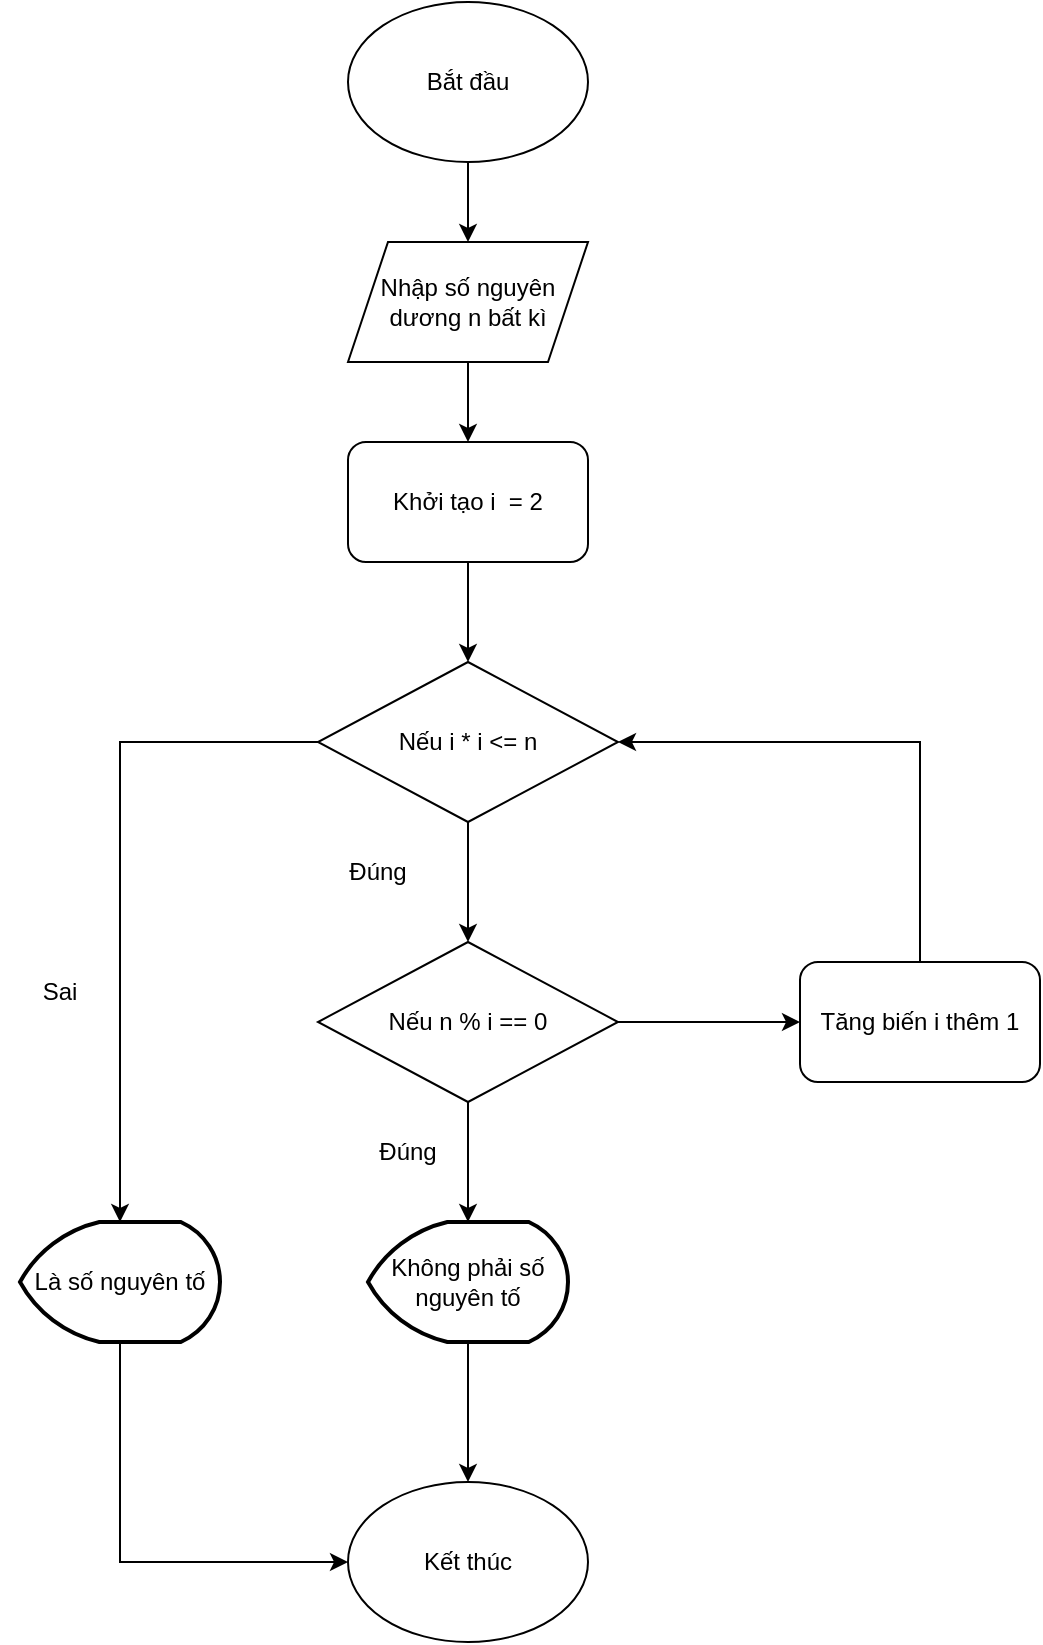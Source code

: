 <mxfile version="25.0.3">
  <diagram id="C5RBs43oDa-KdzZeNtuy" name="Page-1">
    <mxGraphModel dx="996" dy="567" grid="1" gridSize="10" guides="1" tooltips="1" connect="1" arrows="1" fold="1" page="1" pageScale="1" pageWidth="827" pageHeight="1169" math="0" shadow="0">
      <root>
        <mxCell id="WIyWlLk6GJQsqaUBKTNV-0" />
        <mxCell id="WIyWlLk6GJQsqaUBKTNV-1" parent="WIyWlLk6GJQsqaUBKTNV-0" />
        <mxCell id="DYsbvY0A7Q3seqad_XEp-3" value="" style="edgeStyle=orthogonalEdgeStyle;rounded=0;orthogonalLoop=1;jettySize=auto;html=1;" edge="1" parent="WIyWlLk6GJQsqaUBKTNV-1" source="DYsbvY0A7Q3seqad_XEp-0" target="DYsbvY0A7Q3seqad_XEp-2">
          <mxGeometry relative="1" as="geometry" />
        </mxCell>
        <mxCell id="DYsbvY0A7Q3seqad_XEp-0" value="Bắt đầu" style="ellipse;whiteSpace=wrap;html=1;" vertex="1" parent="WIyWlLk6GJQsqaUBKTNV-1">
          <mxGeometry x="354" y="30" width="120" height="80" as="geometry" />
        </mxCell>
        <mxCell id="DYsbvY0A7Q3seqad_XEp-1" value="Kết thúc" style="ellipse;whiteSpace=wrap;html=1;" vertex="1" parent="WIyWlLk6GJQsqaUBKTNV-1">
          <mxGeometry x="354" y="770" width="120" height="80" as="geometry" />
        </mxCell>
        <mxCell id="DYsbvY0A7Q3seqad_XEp-5" value="" style="edgeStyle=orthogonalEdgeStyle;rounded=0;orthogonalLoop=1;jettySize=auto;html=1;" edge="1" parent="WIyWlLk6GJQsqaUBKTNV-1" source="DYsbvY0A7Q3seqad_XEp-2" target="DYsbvY0A7Q3seqad_XEp-4">
          <mxGeometry relative="1" as="geometry" />
        </mxCell>
        <mxCell id="DYsbvY0A7Q3seqad_XEp-2" value="Nhập số nguyên dương n bất kì" style="shape=parallelogram;perimeter=parallelogramPerimeter;whiteSpace=wrap;html=1;fixedSize=1;" vertex="1" parent="WIyWlLk6GJQsqaUBKTNV-1">
          <mxGeometry x="354" y="150" width="120" height="60" as="geometry" />
        </mxCell>
        <mxCell id="DYsbvY0A7Q3seqad_XEp-7" value="" style="edgeStyle=orthogonalEdgeStyle;rounded=0;orthogonalLoop=1;jettySize=auto;html=1;" edge="1" parent="WIyWlLk6GJQsqaUBKTNV-1" source="DYsbvY0A7Q3seqad_XEp-4" target="DYsbvY0A7Q3seqad_XEp-6">
          <mxGeometry relative="1" as="geometry" />
        </mxCell>
        <mxCell id="DYsbvY0A7Q3seqad_XEp-4" value="Khởi tạo i&amp;nbsp; = 2" style="rounded=1;whiteSpace=wrap;html=1;" vertex="1" parent="WIyWlLk6GJQsqaUBKTNV-1">
          <mxGeometry x="354" y="250" width="120" height="60" as="geometry" />
        </mxCell>
        <mxCell id="DYsbvY0A7Q3seqad_XEp-11" value="" style="edgeStyle=orthogonalEdgeStyle;rounded=0;orthogonalLoop=1;jettySize=auto;html=1;" edge="1" parent="WIyWlLk6GJQsqaUBKTNV-1" source="DYsbvY0A7Q3seqad_XEp-6" target="DYsbvY0A7Q3seqad_XEp-10">
          <mxGeometry relative="1" as="geometry" />
        </mxCell>
        <mxCell id="DYsbvY0A7Q3seqad_XEp-6" value="Nếu i * i &amp;lt;= n" style="rhombus;whiteSpace=wrap;html=1;" vertex="1" parent="WIyWlLk6GJQsqaUBKTNV-1">
          <mxGeometry x="339" y="360" width="150" height="80" as="geometry" />
        </mxCell>
        <mxCell id="DYsbvY0A7Q3seqad_XEp-15" value="" style="edgeStyle=orthogonalEdgeStyle;rounded=0;orthogonalLoop=1;jettySize=auto;html=1;" edge="1" parent="WIyWlLk6GJQsqaUBKTNV-1" source="DYsbvY0A7Q3seqad_XEp-10" target="DYsbvY0A7Q3seqad_XEp-14">
          <mxGeometry relative="1" as="geometry" />
        </mxCell>
        <mxCell id="DYsbvY0A7Q3seqad_XEp-23" value="" style="edgeStyle=orthogonalEdgeStyle;rounded=0;orthogonalLoop=1;jettySize=auto;html=1;" edge="1" parent="WIyWlLk6GJQsqaUBKTNV-1" source="DYsbvY0A7Q3seqad_XEp-10" target="DYsbvY0A7Q3seqad_XEp-22">
          <mxGeometry relative="1" as="geometry" />
        </mxCell>
        <mxCell id="DYsbvY0A7Q3seqad_XEp-10" value="Nếu n % i == 0" style="rhombus;whiteSpace=wrap;html=1;" vertex="1" parent="WIyWlLk6GJQsqaUBKTNV-1">
          <mxGeometry x="339" y="500" width="150" height="80" as="geometry" />
        </mxCell>
        <mxCell id="DYsbvY0A7Q3seqad_XEp-12" value="Đúng" style="text;html=1;align=center;verticalAlign=middle;whiteSpace=wrap;rounded=0;" vertex="1" parent="WIyWlLk6GJQsqaUBKTNV-1">
          <mxGeometry x="339" y="450" width="60" height="30" as="geometry" />
        </mxCell>
        <mxCell id="DYsbvY0A7Q3seqad_XEp-21" value="" style="edgeStyle=orthogonalEdgeStyle;rounded=0;orthogonalLoop=1;jettySize=auto;html=1;" edge="1" parent="WIyWlLk6GJQsqaUBKTNV-1" source="DYsbvY0A7Q3seqad_XEp-14" target="DYsbvY0A7Q3seqad_XEp-1">
          <mxGeometry relative="1" as="geometry" />
        </mxCell>
        <mxCell id="DYsbvY0A7Q3seqad_XEp-14" value="Không phải số nguyên tố" style="strokeWidth=2;html=1;shape=mxgraph.flowchart.display;whiteSpace=wrap;" vertex="1" parent="WIyWlLk6GJQsqaUBKTNV-1">
          <mxGeometry x="364" y="640" width="100" height="60" as="geometry" />
        </mxCell>
        <mxCell id="DYsbvY0A7Q3seqad_XEp-20" value="Đúng" style="text;html=1;align=center;verticalAlign=middle;whiteSpace=wrap;rounded=0;" vertex="1" parent="WIyWlLk6GJQsqaUBKTNV-1">
          <mxGeometry x="354" y="590" width="60" height="30" as="geometry" />
        </mxCell>
        <mxCell id="DYsbvY0A7Q3seqad_XEp-24" style="edgeStyle=orthogonalEdgeStyle;rounded=0;orthogonalLoop=1;jettySize=auto;html=1;exitX=0.5;exitY=0;exitDx=0;exitDy=0;entryX=1;entryY=0.5;entryDx=0;entryDy=0;" edge="1" parent="WIyWlLk6GJQsqaUBKTNV-1" source="DYsbvY0A7Q3seqad_XEp-22" target="DYsbvY0A7Q3seqad_XEp-6">
          <mxGeometry relative="1" as="geometry" />
        </mxCell>
        <mxCell id="DYsbvY0A7Q3seqad_XEp-22" value="Tăng biến i thêm 1" style="rounded=1;whiteSpace=wrap;html=1;" vertex="1" parent="WIyWlLk6GJQsqaUBKTNV-1">
          <mxGeometry x="580" y="510" width="120" height="60" as="geometry" />
        </mxCell>
        <mxCell id="DYsbvY0A7Q3seqad_XEp-28" style="edgeStyle=orthogonalEdgeStyle;rounded=0;orthogonalLoop=1;jettySize=auto;html=1;exitX=0.5;exitY=1;exitDx=0;exitDy=0;exitPerimeter=0;entryX=0;entryY=0.5;entryDx=0;entryDy=0;" edge="1" parent="WIyWlLk6GJQsqaUBKTNV-1" source="DYsbvY0A7Q3seqad_XEp-25" target="DYsbvY0A7Q3seqad_XEp-1">
          <mxGeometry relative="1" as="geometry" />
        </mxCell>
        <mxCell id="DYsbvY0A7Q3seqad_XEp-25" value="Là số nguyên tố" style="strokeWidth=2;html=1;shape=mxgraph.flowchart.display;whiteSpace=wrap;" vertex="1" parent="WIyWlLk6GJQsqaUBKTNV-1">
          <mxGeometry x="190" y="640" width="100" height="60" as="geometry" />
        </mxCell>
        <mxCell id="DYsbvY0A7Q3seqad_XEp-26" style="edgeStyle=orthogonalEdgeStyle;rounded=0;orthogonalLoop=1;jettySize=auto;html=1;exitX=0;exitY=0.5;exitDx=0;exitDy=0;entryX=0.5;entryY=0;entryDx=0;entryDy=0;entryPerimeter=0;" edge="1" parent="WIyWlLk6GJQsqaUBKTNV-1" source="DYsbvY0A7Q3seqad_XEp-6" target="DYsbvY0A7Q3seqad_XEp-25">
          <mxGeometry relative="1" as="geometry" />
        </mxCell>
        <mxCell id="DYsbvY0A7Q3seqad_XEp-27" value="Sai" style="text;html=1;align=center;verticalAlign=middle;whiteSpace=wrap;rounded=0;" vertex="1" parent="WIyWlLk6GJQsqaUBKTNV-1">
          <mxGeometry x="180" y="510" width="60" height="30" as="geometry" />
        </mxCell>
      </root>
    </mxGraphModel>
  </diagram>
</mxfile>
